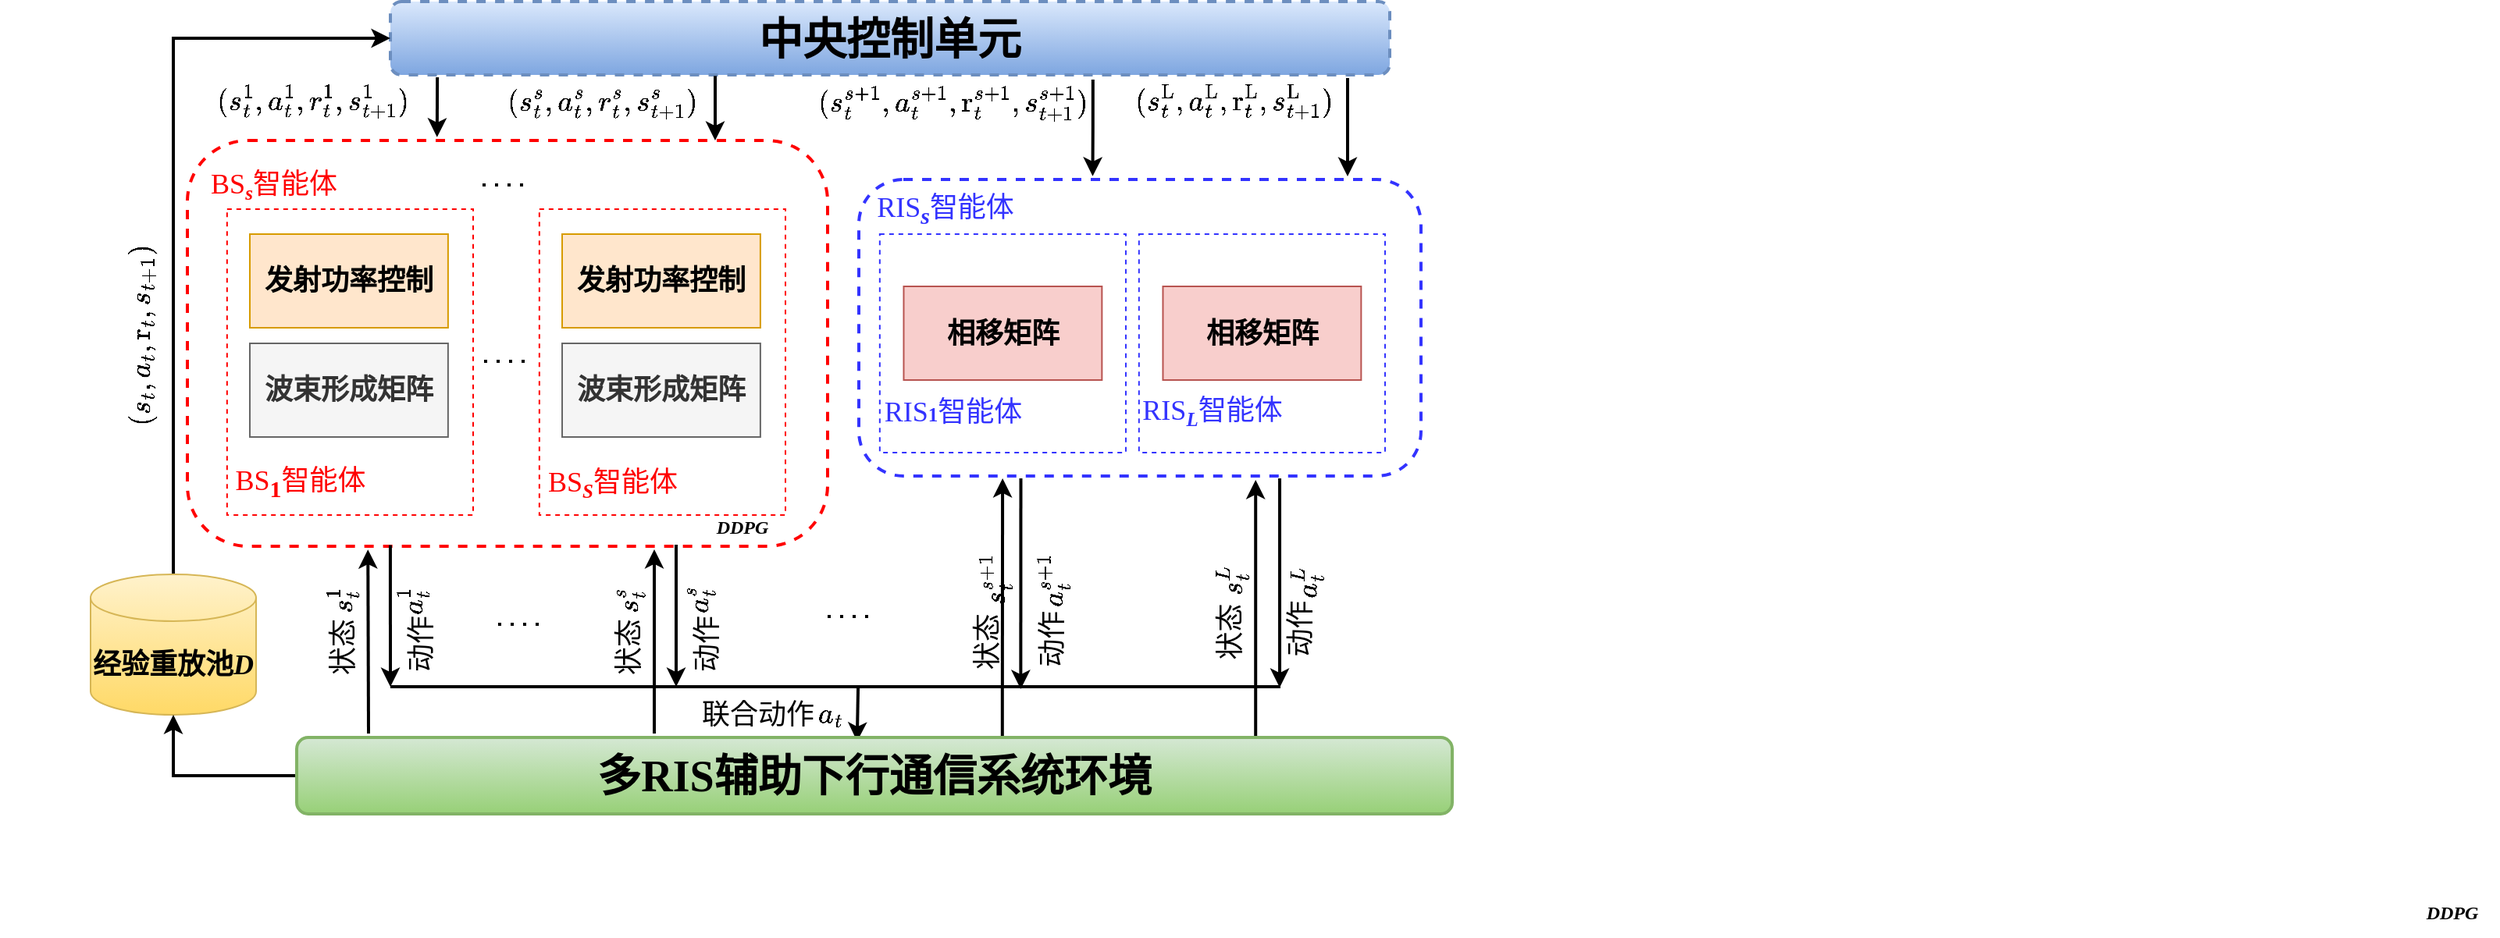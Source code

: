 <mxfile version="23.0.1" type="github">
  <diagram name="第 1 页" id="qWvrkpXLxx0GC9WOg6ml">
    <mxGraphModel dx="979" dy="726" grid="1" gridSize="10" guides="1" tooltips="1" connect="1" arrows="1" fold="1" page="1" pageScale="1" pageWidth="827" pageHeight="1169" math="1" shadow="0">
      <root>
        <mxCell id="0" />
        <mxCell id="1" parent="0" />
        <mxCell id="3JuD0V2UQYrB-Lwvqgq5-1" value="&lt;font face=&quot;Times New Roman&quot;&gt;&lt;span style=&quot;font-size: 28px;&quot;&gt;&lt;b&gt;中央控制单元&lt;/b&gt;&lt;/span&gt;&lt;/font&gt;" style="rounded=1;whiteSpace=wrap;html=1;dashed=1;strokeWidth=2;fillColor=#dae8fc;strokeColor=#6c8ebf;gradientColor=#7ea6e0;" vertex="1" parent="1">
          <mxGeometry x="360" y="161" width="640" height="47" as="geometry" />
        </mxCell>
        <mxCell id="3JuD0V2UQYrB-Lwvqgq5-61" style="edgeStyle=orthogonalEdgeStyle;rounded=0;orthogonalLoop=1;jettySize=auto;html=1;entryX=0;entryY=0.5;entryDx=0;entryDy=0;exitX=0.5;exitY=0;exitDx=0;exitDy=0;exitPerimeter=0;strokeWidth=2;" edge="1" parent="1" source="3JuD0V2UQYrB-Lwvqgq5-2" target="3JuD0V2UQYrB-Lwvqgq5-1">
          <mxGeometry relative="1" as="geometry" />
        </mxCell>
        <mxCell id="3JuD0V2UQYrB-Lwvqgq5-2" value="&lt;font style=&quot;font-size: 18px;&quot; face=&quot;Times New Roman&quot;&gt;&lt;b&gt;经验重放池&lt;i&gt;D&lt;/i&gt;&lt;/b&gt;&lt;/font&gt;" style="shape=cylinder3;whiteSpace=wrap;html=1;boundedLbl=1;backgroundOutline=1;size=15;fillColor=#fff2cc;strokeColor=#d6b656;gradientColor=#ffd966;" vertex="1" parent="1">
          <mxGeometry x="168" y="528" width="106" height="90" as="geometry" />
        </mxCell>
        <mxCell id="3JuD0V2UQYrB-Lwvqgq5-23" value="" style="group" vertex="1" connectable="0" parent="1">
          <mxGeometry x="230" y="250" width="410" height="263" as="geometry" />
        </mxCell>
        <mxCell id="3JuD0V2UQYrB-Lwvqgq5-21" value="" style="rounded=1;whiteSpace=wrap;html=1;dashed=1;strokeWidth=2;strokeColor=#FF0000;" vertex="1" parent="3JuD0V2UQYrB-Lwvqgq5-23">
          <mxGeometry width="410" height="260" as="geometry" />
        </mxCell>
        <mxCell id="3JuD0V2UQYrB-Lwvqgq5-6" value="" style="group" vertex="1" connectable="0" parent="3JuD0V2UQYrB-Lwvqgq5-23">
          <mxGeometry x="40" y="60" width="166" height="190" as="geometry" />
        </mxCell>
        <mxCell id="3JuD0V2UQYrB-Lwvqgq5-5" value="" style="rounded=0;whiteSpace=wrap;html=1;dashed=1;strokeColor=#FF0000;strokeWidth=1;" vertex="1" parent="3JuD0V2UQYrB-Lwvqgq5-6">
          <mxGeometry x="-14.58" y="-16" width="157.58" height="196" as="geometry" />
        </mxCell>
        <mxCell id="3JuD0V2UQYrB-Lwvqgq5-3" value="&lt;font size=&quot;1&quot; face=&quot;Times New Roman&quot;&gt;&lt;b style=&quot;font-size: 18px;&quot;&gt;发射功率控制&lt;/b&gt;&lt;/font&gt;" style="rounded=0;whiteSpace=wrap;html=1;fillColor=#ffe6cc;strokeColor=#d79b00;movable=1;resizable=1;rotatable=1;deletable=1;editable=1;locked=0;connectable=1;" vertex="1" parent="3JuD0V2UQYrB-Lwvqgq5-6">
          <mxGeometry width="126.941" height="60" as="geometry" />
        </mxCell>
        <mxCell id="3JuD0V2UQYrB-Lwvqgq5-4" value="&lt;font size=&quot;1&quot; face=&quot;Times New Roman&quot;&gt;&lt;b style=&quot;font-size: 18px;&quot;&gt;波束形成矩阵&lt;/b&gt;&lt;/font&gt;" style="rounded=0;whiteSpace=wrap;html=1;fillColor=#f5f5f5;strokeColor=#666666;fontColor=#333333;movable=1;resizable=1;rotatable=1;deletable=1;editable=1;locked=0;connectable=1;" vertex="1" parent="3JuD0V2UQYrB-Lwvqgq5-6">
          <mxGeometry y="70" width="126.941" height="60" as="geometry" />
        </mxCell>
        <mxCell id="3JuD0V2UQYrB-Lwvqgq5-11" value="&lt;font color=&quot;#ff0000&quot; style=&quot;font-size: 18px;&quot; face=&quot;Times New Roman&quot;&gt;BS&lt;sub&gt;&lt;b&gt;1&lt;/b&gt;&lt;/sub&gt;智能体&lt;/font&gt;" style="text;html=1;align=center;verticalAlign=middle;resizable=0;points=[];autosize=1;strokeColor=none;fillColor=none;" vertex="1" parent="3JuD0V2UQYrB-Lwvqgq5-6">
          <mxGeometry x="-23.435" y="140" width="110" height="40" as="geometry" />
        </mxCell>
        <mxCell id="3JuD0V2UQYrB-Lwvqgq5-18" value="" style="endArrow=none;dashed=1;html=1;dashPattern=1 3;strokeWidth=2;rounded=0;curved=0;endSize=6;jumpStyle=gap;jumpSize=13;" edge="1" parent="3JuD0V2UQYrB-Lwvqgq5-6">
          <mxGeometry width="50" height="50" relative="1" as="geometry">
            <mxPoint x="150" y="81.5" as="sourcePoint" />
            <mxPoint x="180" y="81.5" as="targetPoint" />
          </mxGeometry>
        </mxCell>
        <mxCell id="3JuD0V2UQYrB-Lwvqgq5-7" value="&lt;font color=&quot;#ff0000&quot; style=&quot;font-size: 18px;&quot; face=&quot;Times New Roman&quot;&gt;BS&lt;/font&gt;&lt;font color=&quot;#ff0000&quot; face=&quot;Times New Roman&quot;&gt;&lt;span style=&quot;font-size: 15.0px;&quot;&gt;&lt;b&gt;&lt;i&gt;&lt;sub&gt;s&lt;/sub&gt;&lt;/i&gt;&lt;/b&gt;&lt;/span&gt;&lt;font size=&quot;4&quot;&gt;智能体&lt;/font&gt;&lt;/font&gt;" style="text;html=1;align=center;verticalAlign=middle;resizable=0;points=[];autosize=1;strokeColor=none;fillColor=none;" vertex="1" parent="3JuD0V2UQYrB-Lwvqgq5-23">
          <mxGeometry x="5" y="9" width="100" height="40" as="geometry" />
        </mxCell>
        <mxCell id="3JuD0V2UQYrB-Lwvqgq5-13" value="" style="group" vertex="1" connectable="0" parent="3JuD0V2UQYrB-Lwvqgq5-23">
          <mxGeometry x="240" y="60" width="166" height="190" as="geometry" />
        </mxCell>
        <mxCell id="3JuD0V2UQYrB-Lwvqgq5-14" value="" style="rounded=0;whiteSpace=wrap;html=1;dashed=1;strokeColor=#FF0000;strokeWidth=1;" vertex="1" parent="3JuD0V2UQYrB-Lwvqgq5-13">
          <mxGeometry x="-14.58" y="-16" width="157.58" height="196" as="geometry" />
        </mxCell>
        <mxCell id="3JuD0V2UQYrB-Lwvqgq5-15" value="&lt;font size=&quot;1&quot; face=&quot;Times New Roman&quot;&gt;&lt;b style=&quot;font-size: 18px;&quot;&gt;发射功率控制&lt;/b&gt;&lt;/font&gt;" style="rounded=0;whiteSpace=wrap;html=1;fillColor=#ffe6cc;strokeColor=#d79b00;movable=1;resizable=1;rotatable=1;deletable=1;editable=1;locked=0;connectable=1;" vertex="1" parent="3JuD0V2UQYrB-Lwvqgq5-13">
          <mxGeometry width="126.941" height="60" as="geometry" />
        </mxCell>
        <mxCell id="3JuD0V2UQYrB-Lwvqgq5-16" value="&lt;font size=&quot;1&quot; face=&quot;Times New Roman&quot;&gt;&lt;b style=&quot;font-size: 18px;&quot;&gt;波束形成矩阵&lt;/b&gt;&lt;/font&gt;" style="rounded=0;whiteSpace=wrap;html=1;fillColor=#f5f5f5;strokeColor=#666666;fontColor=#333333;movable=1;resizable=1;rotatable=1;deletable=1;editable=1;locked=0;connectable=1;" vertex="1" parent="3JuD0V2UQYrB-Lwvqgq5-13">
          <mxGeometry y="70" width="126.941" height="60" as="geometry" />
        </mxCell>
        <mxCell id="3JuD0V2UQYrB-Lwvqgq5-17" value="&lt;font color=&quot;#ff0000&quot; style=&quot;font-size: 18px;&quot; face=&quot;Times New Roman&quot;&gt;BS&lt;/font&gt;&lt;font style=&quot;font-size: 15.0px;&quot; color=&quot;#ff0000&quot; face=&quot;Times New Roman&quot;&gt;&lt;sub&gt;&lt;i&gt;&lt;b&gt;S&lt;/b&gt;&lt;/i&gt;&lt;/sub&gt;&lt;/font&gt;&lt;font color=&quot;#ff0000&quot; face=&quot;Times New Roman&quot;&gt;&lt;font size=&quot;4&quot;&gt;智能体&lt;/font&gt;&lt;/font&gt;" style="text;html=1;align=center;verticalAlign=middle;resizable=0;points=[];autosize=1;strokeColor=none;fillColor=none;" vertex="1" parent="3JuD0V2UQYrB-Lwvqgq5-13">
          <mxGeometry x="-23.435" y="140" width="110" height="40" as="geometry" />
        </mxCell>
        <mxCell id="3JuD0V2UQYrB-Lwvqgq5-22" value="" style="endArrow=none;dashed=1;html=1;dashPattern=1 3;strokeWidth=2;rounded=0;curved=0;endSize=6;jumpStyle=gap;jumpSize=13;" edge="1" parent="3JuD0V2UQYrB-Lwvqgq5-23">
          <mxGeometry width="50" height="50" relative="1" as="geometry">
            <mxPoint x="189" y="28.5" as="sourcePoint" />
            <mxPoint x="219" y="28.5" as="targetPoint" />
          </mxGeometry>
        </mxCell>
        <mxCell id="3JuD0V2UQYrB-Lwvqgq5-136" value="&lt;font face=&quot;Times New Roman&quot;&gt;&lt;i&gt;&lt;b&gt;DDPG&lt;/b&gt;&lt;/i&gt;&lt;/font&gt;" style="text;html=1;align=center;verticalAlign=middle;resizable=0;points=[];autosize=1;strokeColor=none;fillColor=none;" vertex="1" parent="3JuD0V2UQYrB-Lwvqgq5-23">
          <mxGeometry x="325" y="233" width="60" height="30" as="geometry" />
        </mxCell>
        <mxCell id="3JuD0V2UQYrB-Lwvqgq5-24" value="" style="group;fontStyle=1" vertex="1" connectable="0" parent="1">
          <mxGeometry x="660" y="245" width="360" height="394.5" as="geometry" />
        </mxCell>
        <mxCell id="3JuD0V2UQYrB-Lwvqgq5-25" value="" style="rounded=1;whiteSpace=wrap;html=1;dashed=1;strokeWidth=2;strokeColor=#3333FF;" vertex="1" parent="3JuD0V2UQYrB-Lwvqgq5-24">
          <mxGeometry y="30" width="360" height="190" as="geometry" />
        </mxCell>
        <mxCell id="3JuD0V2UQYrB-Lwvqgq5-32" value="&lt;font color=&quot;#3333ff&quot; style=&quot;font-size: 18px;&quot; face=&quot;Times New Roman&quot;&gt;RIS&lt;b&gt;&lt;i&gt;&lt;sub&gt;s&lt;/sub&gt;&lt;/i&gt;&lt;/b&gt;智能体&lt;/font&gt;" style="text;html=1;align=center;verticalAlign=middle;resizable=0;points=[];autosize=1;strokeColor=none;fillColor=none;" vertex="1" parent="3JuD0V2UQYrB-Lwvqgq5-24">
          <mxGeometry y="30" width="110" height="40" as="geometry" />
        </mxCell>
        <mxCell id="3JuD0V2UQYrB-Lwvqgq5-33" value="" style="group" vertex="1" connectable="0" parent="3JuD0V2UQYrB-Lwvqgq5-24">
          <mxGeometry x="171.628" y="63" width="74.263" height="296.5" as="geometry" />
        </mxCell>
        <mxCell id="3JuD0V2UQYrB-Lwvqgq5-185" value="" style="group" vertex="1" connectable="0" parent="3JuD0V2UQYrB-Lwvqgq5-33">
          <mxGeometry x="43.289" y="170" width="40.263" height="130" as="geometry" />
        </mxCell>
        <mxCell id="3JuD0V2UQYrB-Lwvqgq5-187" value="&lt;font style=&quot;font-size: 18px;&quot; face=&quot;Times New Roman&quot;&gt;状态&lt;/font&gt;" style="text;html=1;align=center;verticalAlign=middle;resizable=0;points=[];autosize=1;strokeColor=none;fillColor=none;rotation=-90;" vertex="1" parent="3JuD0V2UQYrB-Lwvqgq5-185">
          <mxGeometry x="-6.711" y="72" width="60" height="30" as="geometry" />
        </mxCell>
        <mxCell id="3JuD0V2UQYrB-Lwvqgq5-153" value="&lt;font face=&quot;Times New Roman&quot;&gt;&lt;i&gt;&lt;b&gt;DDPG&lt;/b&gt;&lt;/i&gt;&lt;/font&gt;" style="text;html=1;align=center;verticalAlign=middle;resizable=0;points=[];autosize=1;strokeColor=none;fillColor=none;" vertex="1" parent="3JuD0V2UQYrB-Lwvqgq5-24">
          <mxGeometry x="989.995" y="485" width="60" height="30" as="geometry" />
        </mxCell>
        <mxCell id="3JuD0V2UQYrB-Lwvqgq5-193" value="" style="endArrow=classic;html=1;rounded=0;strokeWidth=2;entryX=0.485;entryY=0.051;entryDx=0;entryDy=0;entryPerimeter=0;" edge="1" parent="3JuD0V2UQYrB-Lwvqgq5-24" target="3JuD0V2UQYrB-Lwvqgq5-199">
          <mxGeometry width="50" height="50" relative="1" as="geometry">
            <mxPoint x="-0.447" y="354" as="sourcePoint" />
            <mxPoint x="31.316" y="395" as="targetPoint" />
          </mxGeometry>
        </mxCell>
        <mxCell id="3JuD0V2UQYrB-Lwvqgq5-161" value="" style="group" vertex="1" connectable="0" parent="3JuD0V2UQYrB-Lwvqgq5-24">
          <mxGeometry x="59.395" y="232" width="40.263" height="130" as="geometry" />
        </mxCell>
        <mxCell id="3JuD0V2UQYrB-Lwvqgq5-162" value="&lt;font style=&quot;font-size: 18px;&quot; face=&quot;Times New Roman&quot;&gt;$$s_{t}^{s+1}$$&lt;/font&gt;" style="text;html=1;align=center;verticalAlign=middle;resizable=0;points=[];autosize=1;strokeColor=none;fillColor=none;rotation=-90;" vertex="1" parent="3JuD0V2UQYrB-Lwvqgq5-161">
          <mxGeometry x="-46.526" y="40" width="150" height="30" as="geometry" />
        </mxCell>
        <mxCell id="3JuD0V2UQYrB-Lwvqgq5-163" value="&lt;font style=&quot;font-size: 18px;&quot; face=&quot;Times New Roman&quot;&gt;状态&lt;/font&gt;" style="text;html=1;align=center;verticalAlign=middle;resizable=0;points=[];autosize=1;strokeColor=none;fillColor=none;rotation=-90;" vertex="1" parent="3JuD0V2UQYrB-Lwvqgq5-161">
          <mxGeometry x="-6.711" y="80" width="60" height="30" as="geometry" />
        </mxCell>
        <mxCell id="3JuD0V2UQYrB-Lwvqgq5-165" value="" style="endArrow=classic;html=1;rounded=0;strokeWidth=2;exitX=0.613;exitY=-0.05;exitDx=0;exitDy=0;exitPerimeter=0;" edge="1" parent="3JuD0V2UQYrB-Lwvqgq5-24">
          <mxGeometry width="50" height="50" relative="1" as="geometry">
            <mxPoint x="91.883" y="393.15" as="sourcePoint" />
            <mxPoint x="92.053" y="221.5" as="targetPoint" />
          </mxGeometry>
        </mxCell>
        <mxCell id="3JuD0V2UQYrB-Lwvqgq5-166" value="&lt;font size=&quot;4&quot; face=&quot;Times New Roman&quot;&gt;动作&lt;/font&gt;" style="text;html=1;align=center;verticalAlign=middle;resizable=0;points=[];autosize=1;strokeColor=none;fillColor=none;rotation=-90;" vertex="1" parent="3JuD0V2UQYrB-Lwvqgq5-24">
          <mxGeometry x="93.842" y="310" width="60" height="30" as="geometry" />
        </mxCell>
        <mxCell id="3JuD0V2UQYrB-Lwvqgq5-167" value="&lt;font style=&quot;font-size: 18px;&quot; face=&quot;Times New Roman&quot;&gt;$$a_{t}^{s+1}$$&lt;/font&gt;" style="text;html=1;align=center;verticalAlign=middle;resizable=0;points=[];autosize=1;strokeColor=none;fillColor=none;rotation=-90;" vertex="1" parent="3JuD0V2UQYrB-Lwvqgq5-24">
          <mxGeometry x="50" y="272" width="150" height="30" as="geometry" />
        </mxCell>
        <mxCell id="3JuD0V2UQYrB-Lwvqgq5-211" value="" style="endArrow=classic;html=1;rounded=0;strokeWidth=2;exitX=0.613;exitY=-0.05;exitDx=0;exitDy=0;exitPerimeter=0;" edge="1" parent="3JuD0V2UQYrB-Lwvqgq5-24">
          <mxGeometry width="50" height="50" relative="1" as="geometry">
            <mxPoint x="103.747" y="221.5" as="sourcePoint" />
            <mxPoint x="103.684" y="356.5" as="targetPoint" />
          </mxGeometry>
        </mxCell>
        <mxCell id="3JuD0V2UQYrB-Lwvqgq5-291" value="" style="group" vertex="1" connectable="0" parent="3JuD0V2UQYrB-Lwvqgq5-24">
          <mxGeometry x="28" y="55" width="166" height="190" as="geometry" />
        </mxCell>
        <mxCell id="3JuD0V2UQYrB-Lwvqgq5-292" value="" style="rounded=0;whiteSpace=wrap;html=1;dashed=1;strokeColor=#3333FF;strokeWidth=1;" vertex="1" parent="3JuD0V2UQYrB-Lwvqgq5-291">
          <mxGeometry x="-14.58" y="10" width="157.58" height="140" as="geometry" />
        </mxCell>
        <mxCell id="3JuD0V2UQYrB-Lwvqgq5-293" value="&lt;font size=&quot;4&quot; face=&quot;Times New Roman&quot;&gt;&lt;b&gt;相移矩阵&lt;/b&gt;&lt;/font&gt;" style="rounded=0;whiteSpace=wrap;html=1;fillColor=#f8cecc;strokeColor=#b85450;movable=1;resizable=1;rotatable=1;deletable=1;editable=1;locked=0;connectable=1;" vertex="1" parent="3JuD0V2UQYrB-Lwvqgq5-291">
          <mxGeometry x="0.74" y="43.5" width="126.941" height="60" as="geometry" />
        </mxCell>
        <mxCell id="3JuD0V2UQYrB-Lwvqgq5-295" value="&lt;font color=&quot;#3333ff&quot;&gt;&lt;font style=&quot;font-size: 18px;&quot; face=&quot;Times New Roman&quot;&gt;RIS&lt;/font&gt;&lt;font style=&quot;font-size: 12.5px;&quot; face=&quot;Times New Roman&quot;&gt;&lt;b&gt;1&lt;/b&gt;&lt;/font&gt;&lt;font face=&quot;Times New Roman&quot;&gt;&lt;font size=&quot;4&quot;&gt;智能体&lt;/font&gt;&lt;/font&gt;&lt;/font&gt;" style="text;html=1;align=center;verticalAlign=middle;resizable=0;points=[];autosize=1;strokeColor=none;fillColor=none;" vertex="1" parent="3JuD0V2UQYrB-Lwvqgq5-291">
          <mxGeometry x="-23.435" y="108.5" width="110" height="30" as="geometry" />
        </mxCell>
        <mxCell id="3JuD0V2UQYrB-Lwvqgq5-297" value="" style="group" vertex="1" connectable="0" parent="3JuD0V2UQYrB-Lwvqgq5-24">
          <mxGeometry x="194" y="55" width="166" height="190" as="geometry" />
        </mxCell>
        <mxCell id="3JuD0V2UQYrB-Lwvqgq5-298" value="" style="rounded=0;whiteSpace=wrap;html=1;dashed=1;strokeColor=#3333FF;strokeWidth=1;" vertex="1" parent="3JuD0V2UQYrB-Lwvqgq5-297">
          <mxGeometry x="-14.58" y="10" width="157.58" height="140" as="geometry" />
        </mxCell>
        <mxCell id="3JuD0V2UQYrB-Lwvqgq5-299" value="&lt;font size=&quot;4&quot; face=&quot;Times New Roman&quot;&gt;&lt;b&gt;相移矩阵&lt;/b&gt;&lt;/font&gt;" style="rounded=0;whiteSpace=wrap;html=1;fillColor=#f8cecc;strokeColor=#b85450;movable=1;resizable=1;rotatable=1;deletable=1;editable=1;locked=0;connectable=1;" vertex="1" parent="3JuD0V2UQYrB-Lwvqgq5-297">
          <mxGeometry x="0.74" y="43.5" width="126.941" height="60" as="geometry" />
        </mxCell>
        <mxCell id="3JuD0V2UQYrB-Lwvqgq5-300" value="&lt;font color=&quot;#3333ff&quot;&gt;&lt;font style=&quot;font-size: 18px;&quot; face=&quot;Times New Roman&quot;&gt;RIS&lt;/font&gt;&lt;font style=&quot;font-size: 15.0px;&quot; face=&quot;Times New Roman&quot;&gt;&lt;sub&gt;&lt;i&gt;&lt;b&gt;L&lt;/b&gt;&lt;/i&gt;&lt;/sub&gt;&lt;/font&gt;&lt;font face=&quot;Times New Roman&quot;&gt;&lt;font size=&quot;4&quot;&gt;智能体&lt;/font&gt;&lt;/font&gt;&lt;/font&gt;" style="text;html=1;align=center;verticalAlign=middle;resizable=0;points=[];autosize=1;strokeColor=none;fillColor=none;" vertex="1" parent="3JuD0V2UQYrB-Lwvqgq5-297">
          <mxGeometry x="-23.435" y="103.5" width="110" height="40" as="geometry" />
        </mxCell>
        <mxCell id="3JuD0V2UQYrB-Lwvqgq5-186" value="&lt;font style=&quot;font-size: 18px;&quot; face=&quot;Times New Roman&quot;&gt;$$s_{t}^{L}$$&lt;/font&gt;" style="text;html=1;align=center;verticalAlign=middle;resizable=0;points=[];autosize=1;strokeColor=none;fillColor=none;rotation=-90;" vertex="1" parent="3JuD0V2UQYrB-Lwvqgq5-24">
          <mxGeometry x="174.632" y="273" width="130" height="30" as="geometry" />
        </mxCell>
        <mxCell id="3JuD0V2UQYrB-Lwvqgq5-188" value="" style="endArrow=classic;html=1;rounded=0;strokeWidth=2;exitX=0.263;exitY=1.002;exitDx=0;exitDy=0;exitPerimeter=0;" edge="1" parent="3JuD0V2UQYrB-Lwvqgq5-24">
          <mxGeometry width="50" height="50" relative="1" as="geometry">
            <mxPoint x="269.526" y="221.5" as="sourcePoint" />
            <mxPoint x="269.526" y="355.5" as="targetPoint" />
          </mxGeometry>
        </mxCell>
        <mxCell id="3JuD0V2UQYrB-Lwvqgq5-189" value="" style="endArrow=classic;html=1;rounded=0;strokeWidth=2;exitX=0.613;exitY=-0.05;exitDx=0;exitDy=0;exitPerimeter=0;" edge="1" parent="3JuD0V2UQYrB-Lwvqgq5-24">
          <mxGeometry width="50" height="50" relative="1" as="geometry">
            <mxPoint x="254.105" y="394.5" as="sourcePoint" />
            <mxPoint x="254.105" y="222.5" as="targetPoint" />
          </mxGeometry>
        </mxCell>
        <mxCell id="3JuD0V2UQYrB-Lwvqgq5-190" value="&lt;font size=&quot;4&quot; face=&quot;Times New Roman&quot;&gt;动作&lt;/font&gt;" style="text;html=1;align=center;verticalAlign=middle;resizable=0;points=[];autosize=1;strokeColor=none;fillColor=none;rotation=-90;" vertex="1" parent="3JuD0V2UQYrB-Lwvqgq5-24">
          <mxGeometry x="253.211" y="303" width="60" height="30" as="geometry" />
        </mxCell>
        <mxCell id="3JuD0V2UQYrB-Lwvqgq5-191" value="&lt;font style=&quot;font-size: 18px;&quot; face=&quot;Times New Roman&quot;&gt;$$a_{t}^{L}$$&lt;/font&gt;" style="text;html=1;align=center;verticalAlign=middle;resizable=0;points=[];autosize=1;strokeColor=none;fillColor=none;rotation=-90;" vertex="1" parent="3JuD0V2UQYrB-Lwvqgq5-24">
          <mxGeometry x="217.421" y="273" width="140" height="30" as="geometry" />
        </mxCell>
        <mxCell id="3JuD0V2UQYrB-Lwvqgq5-301" value="" style="endArrow=none;dashed=1;html=1;dashPattern=1 3;strokeWidth=2;rounded=0;curved=0;endSize=6;jumpStyle=gap;jumpSize=13;" edge="1" parent="3JuD0V2UQYrB-Lwvqgq5-24">
          <mxGeometry width="50" height="50" relative="1" as="geometry">
            <mxPoint x="-20" y="310" as="sourcePoint" />
            <mxPoint x="11" y="310" as="targetPoint" />
          </mxGeometry>
        </mxCell>
        <mxCell id="3JuD0V2UQYrB-Lwvqgq5-46" value="&lt;font face=&quot;Times New Roman&quot; style=&quot;font-size: 18px;&quot;&gt;$$(s_{t}^{1},a_{t}^{1},r_{t}^{1},s_{t+1}^{1})$$&lt;/font&gt;" style="text;html=1;align=center;verticalAlign=middle;resizable=0;points=[];autosize=1;strokeColor=none;fillColor=none;" vertex="1" parent="1">
          <mxGeometry x="110" y="210" width="400" height="30" as="geometry" />
        </mxCell>
        <mxCell id="3JuD0V2UQYrB-Lwvqgq5-49" style="edgeStyle=orthogonalEdgeStyle;rounded=0;orthogonalLoop=1;jettySize=auto;html=1;exitX=0.047;exitY=1.033;exitDx=0;exitDy=0;entryX=0.39;entryY=-0.008;entryDx=0;entryDy=0;entryPerimeter=0;strokeWidth=2;exitPerimeter=0;" edge="1" parent="1" source="3JuD0V2UQYrB-Lwvqgq5-1" target="3JuD0V2UQYrB-Lwvqgq5-21">
          <mxGeometry relative="1" as="geometry" />
        </mxCell>
        <mxCell id="3JuD0V2UQYrB-Lwvqgq5-50" value="&lt;font face=&quot;Times New Roman&quot; style=&quot;font-size: 18px;&quot;&gt;$$(s_{t}^{s},a_{t}^{s},r_{t}^{s},s_{t+1}^{s})$$&lt;/font&gt;" style="text;html=1;align=center;verticalAlign=middle;resizable=0;points=[];autosize=1;strokeColor=none;fillColor=none;" vertex="1" parent="1">
          <mxGeometry x="300" y="210" width="390" height="30" as="geometry" />
        </mxCell>
        <mxCell id="3JuD0V2UQYrB-Lwvqgq5-52" style="edgeStyle=orthogonalEdgeStyle;rounded=0;orthogonalLoop=1;jettySize=auto;html=1;strokeWidth=2;exitX=0.325;exitY=1.014;exitDx=0;exitDy=0;exitPerimeter=0;" edge="1" parent="1" source="3JuD0V2UQYrB-Lwvqgq5-1">
          <mxGeometry relative="1" as="geometry">
            <mxPoint x="568" y="120" as="sourcePoint" />
            <mxPoint x="568" y="250" as="targetPoint" />
          </mxGeometry>
        </mxCell>
        <mxCell id="3JuD0V2UQYrB-Lwvqgq5-58" style="edgeStyle=orthogonalEdgeStyle;rounded=0;orthogonalLoop=1;jettySize=auto;html=1;strokeWidth=2;" edge="1" parent="1">
          <mxGeometry relative="1" as="geometry">
            <mxPoint x="973" y="210" as="sourcePoint" />
            <mxPoint x="973" y="273" as="targetPoint" />
            <Array as="points">
              <mxPoint x="973" y="210" />
              <mxPoint x="973" y="210" />
            </Array>
          </mxGeometry>
        </mxCell>
        <mxCell id="3JuD0V2UQYrB-Lwvqgq5-59" value="&lt;font face=&quot;Times New Roman&quot; style=&quot;font-size: 18px;&quot;&gt;$$(s_{t},a_{t},\mathrm{r}_{t},s_{t+1})$$&lt;/font&gt;" style="text;html=1;align=center;verticalAlign=middle;resizable=0;points=[];autosize=1;strokeColor=none;fillColor=none;rotation=-90;" vertex="1" parent="1">
          <mxGeometry x="30" y="360" width="340" height="30" as="geometry" />
        </mxCell>
        <mxCell id="3JuD0V2UQYrB-Lwvqgq5-72" value="" style="group" vertex="1" connectable="0" parent="1">
          <mxGeometry x="315" y="480" width="30" height="130" as="geometry" />
        </mxCell>
        <mxCell id="3JuD0V2UQYrB-Lwvqgq5-73" value="&lt;font style=&quot;font-size: 18px;&quot; face=&quot;Times New Roman&quot;&gt;$$s_{t}^{1}$$&lt;/font&gt;" style="text;html=1;align=center;verticalAlign=middle;resizable=0;points=[];autosize=1;strokeColor=none;fillColor=none;rotation=-90;" vertex="1" parent="3JuD0V2UQYrB-Lwvqgq5-72">
          <mxGeometry x="-50" y="50" width="130" height="30" as="geometry" />
        </mxCell>
        <mxCell id="3JuD0V2UQYrB-Lwvqgq5-74" value="&lt;font style=&quot;font-size: 18px;&quot; face=&quot;Times New Roman&quot;&gt;状态&lt;/font&gt;" style="text;html=1;align=center;verticalAlign=middle;resizable=0;points=[];autosize=1;strokeColor=none;fillColor=none;rotation=-90;" vertex="1" parent="3JuD0V2UQYrB-Lwvqgq5-72">
          <mxGeometry x="-15" y="80" width="60" height="30" as="geometry" />
        </mxCell>
        <mxCell id="3JuD0V2UQYrB-Lwvqgq5-86" value="" style="group" vertex="1" connectable="0" parent="1">
          <mxGeometry x="413" y="490" width="80" height="130" as="geometry" />
        </mxCell>
        <mxCell id="3JuD0V2UQYrB-Lwvqgq5-127" value="" style="endArrow=classic;html=1;rounded=0;strokeWidth=2;exitX=0.317;exitY=0.997;exitDx=0;exitDy=0;exitPerimeter=0;" edge="1" parent="3JuD0V2UQYrB-Lwvqgq5-86" source="3JuD0V2UQYrB-Lwvqgq5-21">
          <mxGeometry width="50" height="50" relative="1" as="geometry">
            <mxPoint x="-43" y="20" as="sourcePoint" />
            <mxPoint x="-53" y="110" as="targetPoint" />
          </mxGeometry>
        </mxCell>
        <mxCell id="3JuD0V2UQYrB-Lwvqgq5-53" value="&lt;font face=&quot;Times New Roman&quot; style=&quot;font-size: 18px;&quot;&gt;$$(s_{t}^{s+1},a_{t}^{s+1},\mathrm{r}_{t}^{s+1},s_{t+1}^{s+1})$$&lt;/font&gt;" style="text;html=1;align=center;verticalAlign=middle;resizable=0;points=[];autosize=1;strokeColor=none;fillColor=none;" vertex="1" parent="1">
          <mxGeometry x="450" y="211" width="540" height="30" as="geometry" />
        </mxCell>
        <mxCell id="3JuD0V2UQYrB-Lwvqgq5-55" value="&lt;font style=&quot;font-size: 18px;&quot; face=&quot;Times New Roman&quot;&gt;$$(s_{t}^{\mathrm{L}},a_{t}^{\mathrm{L}},\mathrm{r}_{t}^{\mathrm{L}},s_{t+1}^{\mathrm{L}})$$&lt;/font&gt;" style="text;html=1;align=center;verticalAlign=middle;resizable=0;points=[];autosize=1;strokeColor=none;fillColor=none;" vertex="1" parent="1">
          <mxGeometry x="500" y="210" width="800" height="30" as="geometry" />
        </mxCell>
        <mxCell id="3JuD0V2UQYrB-Lwvqgq5-124" style="edgeStyle=orthogonalEdgeStyle;rounded=0;orthogonalLoop=1;jettySize=auto;html=1;entryX=0.5;entryY=1;entryDx=0;entryDy=0;entryPerimeter=0;strokeWidth=2;exitX=0;exitY=0.5;exitDx=0;exitDy=0;" edge="1" parent="1" source="3JuD0V2UQYrB-Lwvqgq5-199" target="3JuD0V2UQYrB-Lwvqgq5-2">
          <mxGeometry relative="1" as="geometry">
            <mxPoint x="320" y="884" as="sourcePoint" />
          </mxGeometry>
        </mxCell>
        <mxCell id="3JuD0V2UQYrB-Lwvqgq5-125" value="" style="endArrow=classic;html=1;rounded=0;strokeWidth=2;entryX=0.282;entryY=1.008;entryDx=0;entryDy=0;entryPerimeter=0;" edge="1" parent="1" target="3JuD0V2UQYrB-Lwvqgq5-21">
          <mxGeometry width="50" height="50" relative="1" as="geometry">
            <mxPoint x="346" y="630" as="sourcePoint" />
            <mxPoint x="220.02" y="609.354" as="targetPoint" />
          </mxGeometry>
        </mxCell>
        <mxCell id="3JuD0V2UQYrB-Lwvqgq5-88" value="&lt;font size=&quot;4&quot; face=&quot;Times New Roman&quot;&gt;动作&lt;/font&gt;" style="text;html=1;align=center;verticalAlign=middle;resizable=0;points=[];autosize=1;strokeColor=none;fillColor=none;rotation=-90;" vertex="1" parent="1">
          <mxGeometry x="350" y="558" width="60" height="30" as="geometry" />
        </mxCell>
        <mxCell id="3JuD0V2UQYrB-Lwvqgq5-87" value="&lt;font style=&quot;font-size: 18px;&quot; face=&quot;Times New Roman&quot;&gt;$$a_{t}^{1}$$&lt;/font&gt;" style="text;html=1;align=center;verticalAlign=middle;resizable=0;points=[];autosize=1;strokeColor=none;fillColor=none;rotation=-90;" vertex="1" parent="1">
          <mxGeometry x="310" y="530" width="130" height="30" as="geometry" />
        </mxCell>
        <mxCell id="3JuD0V2UQYrB-Lwvqgq5-135" value="" style="group" vertex="1" connectable="0" parent="1">
          <mxGeometry x="545" y="602.5" width="147" height="30" as="geometry" />
        </mxCell>
        <mxCell id="3JuD0V2UQYrB-Lwvqgq5-93" value="&lt;font style=&quot;font-size: 18px;&quot; face=&quot;Times New Roman&quot;&gt;$$a_{t}$$&lt;/font&gt;" style="text;html=1;align=center;verticalAlign=middle;resizable=0;points=[];autosize=1;strokeColor=none;fillColor=none;rotation=0;" vertex="1" parent="3JuD0V2UQYrB-Lwvqgq5-135">
          <mxGeometry x="47" width="100" height="30" as="geometry" />
        </mxCell>
        <mxCell id="3JuD0V2UQYrB-Lwvqgq5-94" value="&lt;font size=&quot;4&quot; face=&quot;Times New Roman&quot;&gt;联合动作&lt;/font&gt;" style="text;html=1;align=center;verticalAlign=middle;resizable=0;points=[];autosize=1;strokeColor=none;fillColor=none;rotation=0;" vertex="1" parent="3JuD0V2UQYrB-Lwvqgq5-135">
          <mxGeometry width="100" height="30" as="geometry" />
        </mxCell>
        <mxCell id="3JuD0V2UQYrB-Lwvqgq5-154" value="" style="group" vertex="1" connectable="0" parent="1">
          <mxGeometry x="498" y="480" width="90" height="130" as="geometry" />
        </mxCell>
        <mxCell id="3JuD0V2UQYrB-Lwvqgq5-155" value="&lt;font style=&quot;font-size: 18px;&quot; face=&quot;Times New Roman&quot;&gt;$$s_{t}^{s}$$&lt;/font&gt;" style="text;html=1;align=center;verticalAlign=middle;resizable=0;points=[];autosize=1;strokeColor=none;fillColor=none;rotation=-90;" vertex="1" parent="3JuD0V2UQYrB-Lwvqgq5-154">
          <mxGeometry x="-50" y="50" width="130" height="30" as="geometry" />
        </mxCell>
        <mxCell id="3JuD0V2UQYrB-Lwvqgq5-156" value="&lt;font style=&quot;font-size: 18px;&quot; face=&quot;Times New Roman&quot;&gt;状态&lt;/font&gt;" style="text;html=1;align=center;verticalAlign=middle;resizable=0;points=[];autosize=1;strokeColor=none;fillColor=none;rotation=-90;" vertex="1" parent="3JuD0V2UQYrB-Lwvqgq5-154">
          <mxGeometry x="-15" y="80" width="60" height="30" as="geometry" />
        </mxCell>
        <mxCell id="3JuD0V2UQYrB-Lwvqgq5-157" value="" style="endArrow=classic;html=1;rounded=0;strokeWidth=2;exitX=0.317;exitY=0.997;exitDx=0;exitDy=0;exitPerimeter=0;" edge="1" parent="1">
          <mxGeometry width="50" height="50" relative="1" as="geometry">
            <mxPoint x="543" y="509" as="sourcePoint" />
            <mxPoint x="543" y="600" as="targetPoint" />
          </mxGeometry>
        </mxCell>
        <mxCell id="3JuD0V2UQYrB-Lwvqgq5-158" value="" style="endArrow=classic;html=1;rounded=0;strokeWidth=2;entryX=0.282;entryY=1.008;entryDx=0;entryDy=0;entryPerimeter=0;" edge="1" parent="1">
          <mxGeometry width="50" height="50" relative="1" as="geometry">
            <mxPoint x="529" y="630" as="sourcePoint" />
            <mxPoint x="529" y="512" as="targetPoint" />
          </mxGeometry>
        </mxCell>
        <mxCell id="3JuD0V2UQYrB-Lwvqgq5-159" value="&lt;font size=&quot;4&quot; face=&quot;Times New Roman&quot;&gt;动作&lt;/font&gt;" style="text;html=1;align=center;verticalAlign=middle;resizable=0;points=[];autosize=1;strokeColor=none;fillColor=none;rotation=-90;" vertex="1" parent="1">
          <mxGeometry x="533" y="558" width="60" height="30" as="geometry" />
        </mxCell>
        <mxCell id="3JuD0V2UQYrB-Lwvqgq5-160" value="&lt;font style=&quot;font-size: 18px;&quot; face=&quot;Times New Roman&quot;&gt;$$a_{t}^{s}$$&lt;/font&gt;" style="text;html=1;align=center;verticalAlign=middle;resizable=0;points=[];autosize=1;strokeColor=none;fillColor=none;rotation=-90;" vertex="1" parent="1">
          <mxGeometry x="493" y="530" width="130" height="30" as="geometry" />
        </mxCell>
        <mxCell id="3JuD0V2UQYrB-Lwvqgq5-192" value="" style="endArrow=none;html=1;rounded=0;strokeWidth=2;entryX=0.046;entryY=0.067;entryDx=0;entryDy=0;entryPerimeter=0;" edge="1" parent="1">
          <mxGeometry width="50" height="50" relative="1" as="geometry">
            <mxPoint x="930" y="600" as="sourcePoint" />
            <mxPoint x="360" y="600" as="targetPoint" />
          </mxGeometry>
        </mxCell>
        <mxCell id="3JuD0V2UQYrB-Lwvqgq5-194" value="" style="endArrow=none;dashed=1;html=1;dashPattern=1 3;strokeWidth=2;rounded=0;curved=0;endSize=6;jumpStyle=gap;jumpSize=13;" edge="1" parent="1">
          <mxGeometry width="50" height="50" relative="1" as="geometry">
            <mxPoint x="429" y="560" as="sourcePoint" />
            <mxPoint x="460" y="560" as="targetPoint" />
          </mxGeometry>
        </mxCell>
        <mxCell id="3JuD0V2UQYrB-Lwvqgq5-199" value="&lt;font style=&quot;font-size: 28px;&quot; face=&quot;Times New Roman&quot;&gt;&lt;b&gt;多RIS辅助下行通信系统环境&lt;/b&gt;&lt;/font&gt;" style="rounded=1;whiteSpace=wrap;html=1;fillColor=#d5e8d4;gradientColor=#97d077;strokeColor=#82b366;strokeWidth=2;" vertex="1" parent="1">
          <mxGeometry x="300" y="632.5" width="740" height="49" as="geometry" />
        </mxCell>
        <mxCell id="3JuD0V2UQYrB-Lwvqgq5-102" style="edgeStyle=orthogonalEdgeStyle;rounded=0;orthogonalLoop=1;jettySize=auto;html=1;strokeWidth=2;exitX=0.703;exitY=1.064;exitDx=0;exitDy=0;exitPerimeter=0;entryX=0.416;entryY=-0.011;entryDx=0;entryDy=0;entryPerimeter=0;" edge="1" parent="1" source="3JuD0V2UQYrB-Lwvqgq5-1" target="3JuD0V2UQYrB-Lwvqgq5-25">
          <mxGeometry relative="1" as="geometry">
            <mxPoint x="727.105" y="235" as="sourcePoint" />
            <mxPoint x="727.105" y="295" as="targetPoint" />
            <Array as="points" />
          </mxGeometry>
        </mxCell>
      </root>
    </mxGraphModel>
  </diagram>
</mxfile>
